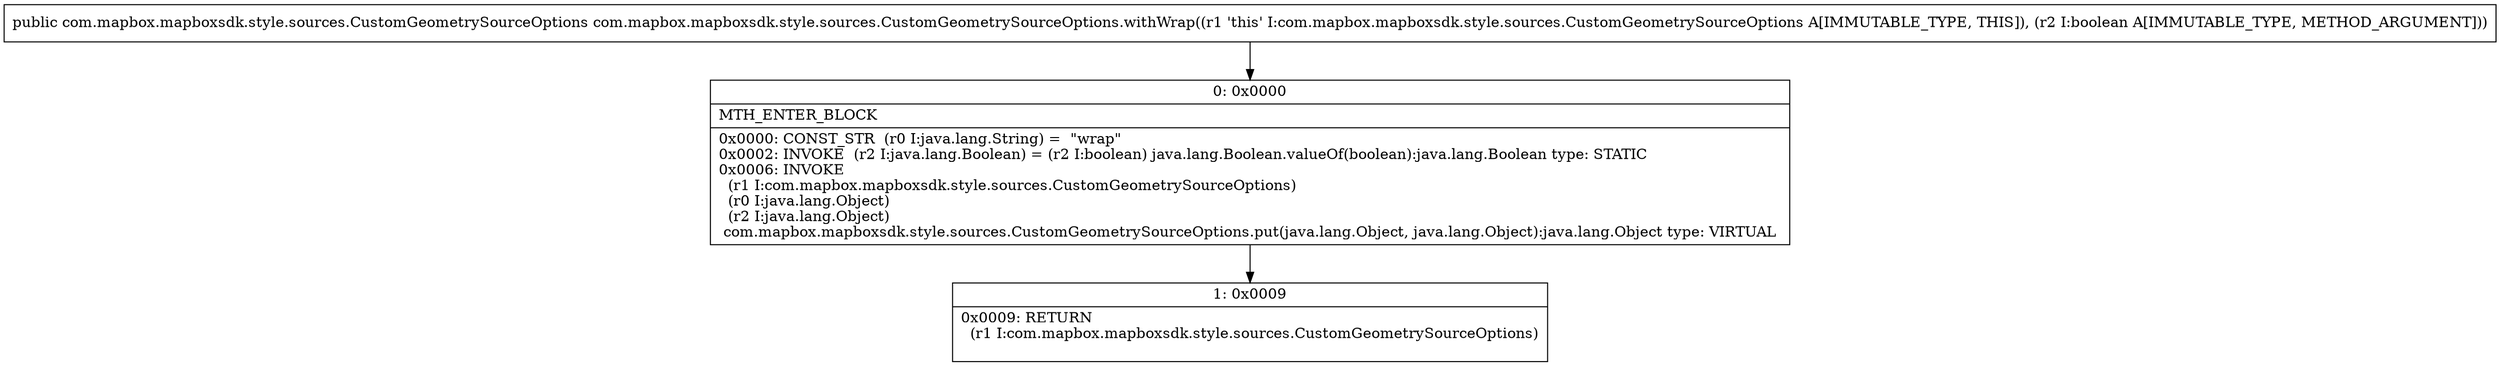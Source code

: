 digraph "CFG forcom.mapbox.mapboxsdk.style.sources.CustomGeometrySourceOptions.withWrap(Z)Lcom\/mapbox\/mapboxsdk\/style\/sources\/CustomGeometrySourceOptions;" {
Node_0 [shape=record,label="{0\:\ 0x0000|MTH_ENTER_BLOCK\l|0x0000: CONST_STR  (r0 I:java.lang.String) =  \"wrap\" \l0x0002: INVOKE  (r2 I:java.lang.Boolean) = (r2 I:boolean) java.lang.Boolean.valueOf(boolean):java.lang.Boolean type: STATIC \l0x0006: INVOKE  \l  (r1 I:com.mapbox.mapboxsdk.style.sources.CustomGeometrySourceOptions)\l  (r0 I:java.lang.Object)\l  (r2 I:java.lang.Object)\l com.mapbox.mapboxsdk.style.sources.CustomGeometrySourceOptions.put(java.lang.Object, java.lang.Object):java.lang.Object type: VIRTUAL \l}"];
Node_1 [shape=record,label="{1\:\ 0x0009|0x0009: RETURN  \l  (r1 I:com.mapbox.mapboxsdk.style.sources.CustomGeometrySourceOptions)\l \l}"];
MethodNode[shape=record,label="{public com.mapbox.mapboxsdk.style.sources.CustomGeometrySourceOptions com.mapbox.mapboxsdk.style.sources.CustomGeometrySourceOptions.withWrap((r1 'this' I:com.mapbox.mapboxsdk.style.sources.CustomGeometrySourceOptions A[IMMUTABLE_TYPE, THIS]), (r2 I:boolean A[IMMUTABLE_TYPE, METHOD_ARGUMENT])) }"];
MethodNode -> Node_0;
Node_0 -> Node_1;
}

